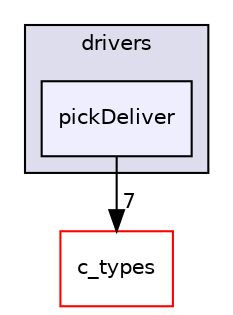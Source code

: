 digraph "/home/vicky/pgrouting/pgrouting/pgrouting/include/drivers/pickDeliver" {
  compound=true
  node [ fontsize="10", fontname="Helvetica"];
  edge [ labelfontsize="10", labelfontname="Helvetica"];
  subgraph clusterdir_4fe5cf12322eb0f9892753dc20f1484c {
    graph [ bgcolor="#ddddee", pencolor="black", label="drivers" fontname="Helvetica", fontsize="10", URL="dir_4fe5cf12322eb0f9892753dc20f1484c.html"]
  dir_593591bc9028524ce7ceba84b7c648ef [shape=box, label="pickDeliver", style="filled", fillcolor="#eeeeff", pencolor="black", URL="dir_593591bc9028524ce7ceba84b7c648ef.html"];
  }
  dir_d5995d5871f728649bd47ea0d6428e03 [shape=box label="c_types" fillcolor="white" style="filled" color="red" URL="dir_d5995d5871f728649bd47ea0d6428e03.html"];
  dir_593591bc9028524ce7ceba84b7c648ef->dir_d5995d5871f728649bd47ea0d6428e03 [headlabel="7", labeldistance=1.5 headhref="dir_000035_000007.html"];
}
